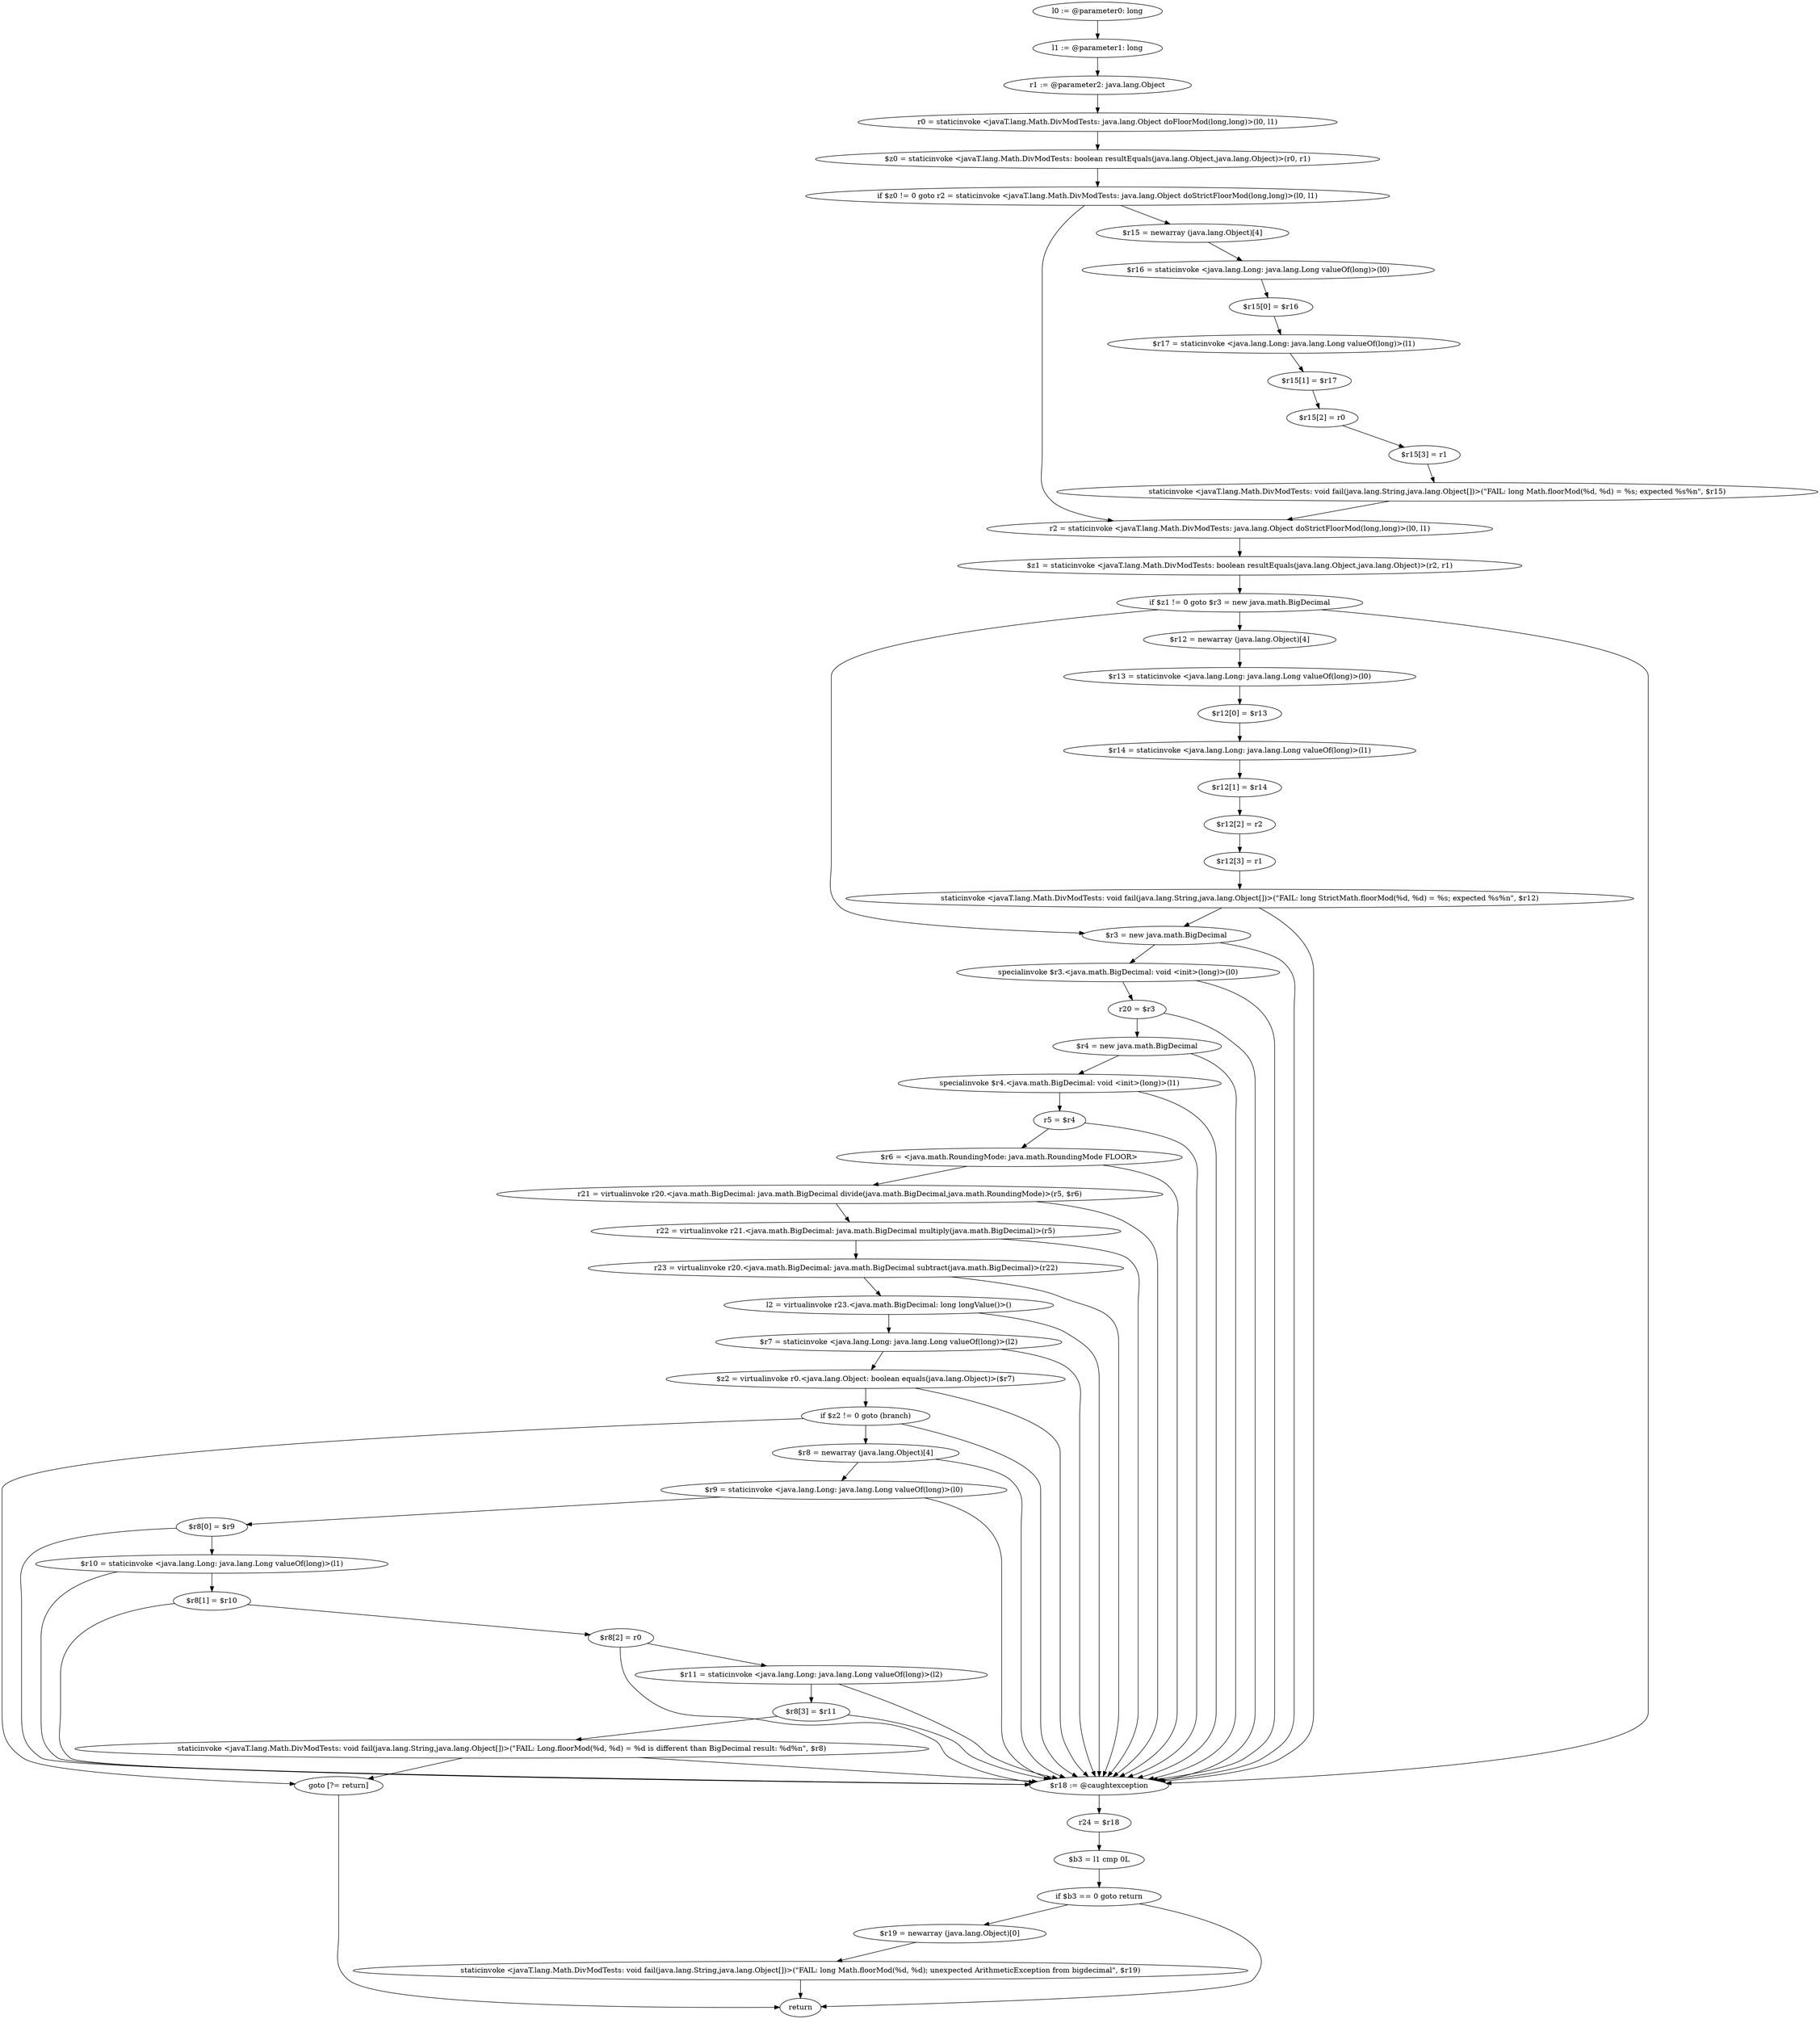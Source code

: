 digraph "unitGraph" {
    "l0 := @parameter0: long"
    "l1 := @parameter1: long"
    "r1 := @parameter2: java.lang.Object"
    "r0 = staticinvoke <javaT.lang.Math.DivModTests: java.lang.Object doFloorMod(long,long)>(l0, l1)"
    "$z0 = staticinvoke <javaT.lang.Math.DivModTests: boolean resultEquals(java.lang.Object,java.lang.Object)>(r0, r1)"
    "if $z0 != 0 goto r2 = staticinvoke <javaT.lang.Math.DivModTests: java.lang.Object doStrictFloorMod(long,long)>(l0, l1)"
    "$r15 = newarray (java.lang.Object)[4]"
    "$r16 = staticinvoke <java.lang.Long: java.lang.Long valueOf(long)>(l0)"
    "$r15[0] = $r16"
    "$r17 = staticinvoke <java.lang.Long: java.lang.Long valueOf(long)>(l1)"
    "$r15[1] = $r17"
    "$r15[2] = r0"
    "$r15[3] = r1"
    "staticinvoke <javaT.lang.Math.DivModTests: void fail(java.lang.String,java.lang.Object[])>(\"FAIL: long Math.floorMod(%d, %d) = %s; expected %s%n\", $r15)"
    "r2 = staticinvoke <javaT.lang.Math.DivModTests: java.lang.Object doStrictFloorMod(long,long)>(l0, l1)"
    "$z1 = staticinvoke <javaT.lang.Math.DivModTests: boolean resultEquals(java.lang.Object,java.lang.Object)>(r2, r1)"
    "if $z1 != 0 goto $r3 = new java.math.BigDecimal"
    "$r12 = newarray (java.lang.Object)[4]"
    "$r13 = staticinvoke <java.lang.Long: java.lang.Long valueOf(long)>(l0)"
    "$r12[0] = $r13"
    "$r14 = staticinvoke <java.lang.Long: java.lang.Long valueOf(long)>(l1)"
    "$r12[1] = $r14"
    "$r12[2] = r2"
    "$r12[3] = r1"
    "staticinvoke <javaT.lang.Math.DivModTests: void fail(java.lang.String,java.lang.Object[])>(\"FAIL: long StrictMath.floorMod(%d, %d) = %s; expected %s%n\", $r12)"
    "$r3 = new java.math.BigDecimal"
    "specialinvoke $r3.<java.math.BigDecimal: void <init>(long)>(l0)"
    "r20 = $r3"
    "$r4 = new java.math.BigDecimal"
    "specialinvoke $r4.<java.math.BigDecimal: void <init>(long)>(l1)"
    "r5 = $r4"
    "$r6 = <java.math.RoundingMode: java.math.RoundingMode FLOOR>"
    "r21 = virtualinvoke r20.<java.math.BigDecimal: java.math.BigDecimal divide(java.math.BigDecimal,java.math.RoundingMode)>(r5, $r6)"
    "r22 = virtualinvoke r21.<java.math.BigDecimal: java.math.BigDecimal multiply(java.math.BigDecimal)>(r5)"
    "r23 = virtualinvoke r20.<java.math.BigDecimal: java.math.BigDecimal subtract(java.math.BigDecimal)>(r22)"
    "l2 = virtualinvoke r23.<java.math.BigDecimal: long longValue()>()"
    "$r7 = staticinvoke <java.lang.Long: java.lang.Long valueOf(long)>(l2)"
    "$z2 = virtualinvoke r0.<java.lang.Object: boolean equals(java.lang.Object)>($r7)"
    "if $z2 != 0 goto (branch)"
    "$r8 = newarray (java.lang.Object)[4]"
    "$r9 = staticinvoke <java.lang.Long: java.lang.Long valueOf(long)>(l0)"
    "$r8[0] = $r9"
    "$r10 = staticinvoke <java.lang.Long: java.lang.Long valueOf(long)>(l1)"
    "$r8[1] = $r10"
    "$r8[2] = r0"
    "$r11 = staticinvoke <java.lang.Long: java.lang.Long valueOf(long)>(l2)"
    "$r8[3] = $r11"
    "staticinvoke <javaT.lang.Math.DivModTests: void fail(java.lang.String,java.lang.Object[])>(\"FAIL: Long.floorMod(%d, %d) = %d is different than BigDecimal result: %d%n\", $r8)"
    "goto [?= return]"
    "$r18 := @caughtexception"
    "r24 = $r18"
    "$b3 = l1 cmp 0L"
    "if $b3 == 0 goto return"
    "$r19 = newarray (java.lang.Object)[0]"
    "staticinvoke <javaT.lang.Math.DivModTests: void fail(java.lang.String,java.lang.Object[])>(\"FAIL: long Math.floorMod(%d, %d); unexpected ArithmeticException from bigdecimal\", $r19)"
    "return"
    "l0 := @parameter0: long"->"l1 := @parameter1: long";
    "l1 := @parameter1: long"->"r1 := @parameter2: java.lang.Object";
    "r1 := @parameter2: java.lang.Object"->"r0 = staticinvoke <javaT.lang.Math.DivModTests: java.lang.Object doFloorMod(long,long)>(l0, l1)";
    "r0 = staticinvoke <javaT.lang.Math.DivModTests: java.lang.Object doFloorMod(long,long)>(l0, l1)"->"$z0 = staticinvoke <javaT.lang.Math.DivModTests: boolean resultEquals(java.lang.Object,java.lang.Object)>(r0, r1)";
    "$z0 = staticinvoke <javaT.lang.Math.DivModTests: boolean resultEquals(java.lang.Object,java.lang.Object)>(r0, r1)"->"if $z0 != 0 goto r2 = staticinvoke <javaT.lang.Math.DivModTests: java.lang.Object doStrictFloorMod(long,long)>(l0, l1)";
    "if $z0 != 0 goto r2 = staticinvoke <javaT.lang.Math.DivModTests: java.lang.Object doStrictFloorMod(long,long)>(l0, l1)"->"$r15 = newarray (java.lang.Object)[4]";
    "if $z0 != 0 goto r2 = staticinvoke <javaT.lang.Math.DivModTests: java.lang.Object doStrictFloorMod(long,long)>(l0, l1)"->"r2 = staticinvoke <javaT.lang.Math.DivModTests: java.lang.Object doStrictFloorMod(long,long)>(l0, l1)";
    "$r15 = newarray (java.lang.Object)[4]"->"$r16 = staticinvoke <java.lang.Long: java.lang.Long valueOf(long)>(l0)";
    "$r16 = staticinvoke <java.lang.Long: java.lang.Long valueOf(long)>(l0)"->"$r15[0] = $r16";
    "$r15[0] = $r16"->"$r17 = staticinvoke <java.lang.Long: java.lang.Long valueOf(long)>(l1)";
    "$r17 = staticinvoke <java.lang.Long: java.lang.Long valueOf(long)>(l1)"->"$r15[1] = $r17";
    "$r15[1] = $r17"->"$r15[2] = r0";
    "$r15[2] = r0"->"$r15[3] = r1";
    "$r15[3] = r1"->"staticinvoke <javaT.lang.Math.DivModTests: void fail(java.lang.String,java.lang.Object[])>(\"FAIL: long Math.floorMod(%d, %d) = %s; expected %s%n\", $r15)";
    "staticinvoke <javaT.lang.Math.DivModTests: void fail(java.lang.String,java.lang.Object[])>(\"FAIL: long Math.floorMod(%d, %d) = %s; expected %s%n\", $r15)"->"r2 = staticinvoke <javaT.lang.Math.DivModTests: java.lang.Object doStrictFloorMod(long,long)>(l0, l1)";
    "r2 = staticinvoke <javaT.lang.Math.DivModTests: java.lang.Object doStrictFloorMod(long,long)>(l0, l1)"->"$z1 = staticinvoke <javaT.lang.Math.DivModTests: boolean resultEquals(java.lang.Object,java.lang.Object)>(r2, r1)";
    "$z1 = staticinvoke <javaT.lang.Math.DivModTests: boolean resultEquals(java.lang.Object,java.lang.Object)>(r2, r1)"->"if $z1 != 0 goto $r3 = new java.math.BigDecimal";
    "if $z1 != 0 goto $r3 = new java.math.BigDecimal"->"$r12 = newarray (java.lang.Object)[4]";
    "if $z1 != 0 goto $r3 = new java.math.BigDecimal"->"$r3 = new java.math.BigDecimal";
    "if $z1 != 0 goto $r3 = new java.math.BigDecimal"->"$r18 := @caughtexception";
    "$r12 = newarray (java.lang.Object)[4]"->"$r13 = staticinvoke <java.lang.Long: java.lang.Long valueOf(long)>(l0)";
    "$r13 = staticinvoke <java.lang.Long: java.lang.Long valueOf(long)>(l0)"->"$r12[0] = $r13";
    "$r12[0] = $r13"->"$r14 = staticinvoke <java.lang.Long: java.lang.Long valueOf(long)>(l1)";
    "$r14 = staticinvoke <java.lang.Long: java.lang.Long valueOf(long)>(l1)"->"$r12[1] = $r14";
    "$r12[1] = $r14"->"$r12[2] = r2";
    "$r12[2] = r2"->"$r12[3] = r1";
    "$r12[3] = r1"->"staticinvoke <javaT.lang.Math.DivModTests: void fail(java.lang.String,java.lang.Object[])>(\"FAIL: long StrictMath.floorMod(%d, %d) = %s; expected %s%n\", $r12)";
    "staticinvoke <javaT.lang.Math.DivModTests: void fail(java.lang.String,java.lang.Object[])>(\"FAIL: long StrictMath.floorMod(%d, %d) = %s; expected %s%n\", $r12)"->"$r3 = new java.math.BigDecimal";
    "staticinvoke <javaT.lang.Math.DivModTests: void fail(java.lang.String,java.lang.Object[])>(\"FAIL: long StrictMath.floorMod(%d, %d) = %s; expected %s%n\", $r12)"->"$r18 := @caughtexception";
    "$r3 = new java.math.BigDecimal"->"specialinvoke $r3.<java.math.BigDecimal: void <init>(long)>(l0)";
    "$r3 = new java.math.BigDecimal"->"$r18 := @caughtexception";
    "specialinvoke $r3.<java.math.BigDecimal: void <init>(long)>(l0)"->"r20 = $r3";
    "specialinvoke $r3.<java.math.BigDecimal: void <init>(long)>(l0)"->"$r18 := @caughtexception";
    "r20 = $r3"->"$r4 = new java.math.BigDecimal";
    "r20 = $r3"->"$r18 := @caughtexception";
    "$r4 = new java.math.BigDecimal"->"specialinvoke $r4.<java.math.BigDecimal: void <init>(long)>(l1)";
    "$r4 = new java.math.BigDecimal"->"$r18 := @caughtexception";
    "specialinvoke $r4.<java.math.BigDecimal: void <init>(long)>(l1)"->"r5 = $r4";
    "specialinvoke $r4.<java.math.BigDecimal: void <init>(long)>(l1)"->"$r18 := @caughtexception";
    "r5 = $r4"->"$r6 = <java.math.RoundingMode: java.math.RoundingMode FLOOR>";
    "r5 = $r4"->"$r18 := @caughtexception";
    "$r6 = <java.math.RoundingMode: java.math.RoundingMode FLOOR>"->"r21 = virtualinvoke r20.<java.math.BigDecimal: java.math.BigDecimal divide(java.math.BigDecimal,java.math.RoundingMode)>(r5, $r6)";
    "$r6 = <java.math.RoundingMode: java.math.RoundingMode FLOOR>"->"$r18 := @caughtexception";
    "r21 = virtualinvoke r20.<java.math.BigDecimal: java.math.BigDecimal divide(java.math.BigDecimal,java.math.RoundingMode)>(r5, $r6)"->"r22 = virtualinvoke r21.<java.math.BigDecimal: java.math.BigDecimal multiply(java.math.BigDecimal)>(r5)";
    "r21 = virtualinvoke r20.<java.math.BigDecimal: java.math.BigDecimal divide(java.math.BigDecimal,java.math.RoundingMode)>(r5, $r6)"->"$r18 := @caughtexception";
    "r22 = virtualinvoke r21.<java.math.BigDecimal: java.math.BigDecimal multiply(java.math.BigDecimal)>(r5)"->"r23 = virtualinvoke r20.<java.math.BigDecimal: java.math.BigDecimal subtract(java.math.BigDecimal)>(r22)";
    "r22 = virtualinvoke r21.<java.math.BigDecimal: java.math.BigDecimal multiply(java.math.BigDecimal)>(r5)"->"$r18 := @caughtexception";
    "r23 = virtualinvoke r20.<java.math.BigDecimal: java.math.BigDecimal subtract(java.math.BigDecimal)>(r22)"->"l2 = virtualinvoke r23.<java.math.BigDecimal: long longValue()>()";
    "r23 = virtualinvoke r20.<java.math.BigDecimal: java.math.BigDecimal subtract(java.math.BigDecimal)>(r22)"->"$r18 := @caughtexception";
    "l2 = virtualinvoke r23.<java.math.BigDecimal: long longValue()>()"->"$r7 = staticinvoke <java.lang.Long: java.lang.Long valueOf(long)>(l2)";
    "l2 = virtualinvoke r23.<java.math.BigDecimal: long longValue()>()"->"$r18 := @caughtexception";
    "$r7 = staticinvoke <java.lang.Long: java.lang.Long valueOf(long)>(l2)"->"$z2 = virtualinvoke r0.<java.lang.Object: boolean equals(java.lang.Object)>($r7)";
    "$r7 = staticinvoke <java.lang.Long: java.lang.Long valueOf(long)>(l2)"->"$r18 := @caughtexception";
    "$z2 = virtualinvoke r0.<java.lang.Object: boolean equals(java.lang.Object)>($r7)"->"if $z2 != 0 goto (branch)";
    "$z2 = virtualinvoke r0.<java.lang.Object: boolean equals(java.lang.Object)>($r7)"->"$r18 := @caughtexception";
    "if $z2 != 0 goto (branch)"->"$r8 = newarray (java.lang.Object)[4]";
    "if $z2 != 0 goto (branch)"->"goto [?= return]";
    "if $z2 != 0 goto (branch)"->"$r18 := @caughtexception";
    "$r8 = newarray (java.lang.Object)[4]"->"$r9 = staticinvoke <java.lang.Long: java.lang.Long valueOf(long)>(l0)";
    "$r8 = newarray (java.lang.Object)[4]"->"$r18 := @caughtexception";
    "$r9 = staticinvoke <java.lang.Long: java.lang.Long valueOf(long)>(l0)"->"$r8[0] = $r9";
    "$r9 = staticinvoke <java.lang.Long: java.lang.Long valueOf(long)>(l0)"->"$r18 := @caughtexception";
    "$r8[0] = $r9"->"$r10 = staticinvoke <java.lang.Long: java.lang.Long valueOf(long)>(l1)";
    "$r8[0] = $r9"->"$r18 := @caughtexception";
    "$r10 = staticinvoke <java.lang.Long: java.lang.Long valueOf(long)>(l1)"->"$r8[1] = $r10";
    "$r10 = staticinvoke <java.lang.Long: java.lang.Long valueOf(long)>(l1)"->"$r18 := @caughtexception";
    "$r8[1] = $r10"->"$r8[2] = r0";
    "$r8[1] = $r10"->"$r18 := @caughtexception";
    "$r8[2] = r0"->"$r11 = staticinvoke <java.lang.Long: java.lang.Long valueOf(long)>(l2)";
    "$r8[2] = r0"->"$r18 := @caughtexception";
    "$r11 = staticinvoke <java.lang.Long: java.lang.Long valueOf(long)>(l2)"->"$r8[3] = $r11";
    "$r11 = staticinvoke <java.lang.Long: java.lang.Long valueOf(long)>(l2)"->"$r18 := @caughtexception";
    "$r8[3] = $r11"->"staticinvoke <javaT.lang.Math.DivModTests: void fail(java.lang.String,java.lang.Object[])>(\"FAIL: Long.floorMod(%d, %d) = %d is different than BigDecimal result: %d%n\", $r8)";
    "$r8[3] = $r11"->"$r18 := @caughtexception";
    "staticinvoke <javaT.lang.Math.DivModTests: void fail(java.lang.String,java.lang.Object[])>(\"FAIL: Long.floorMod(%d, %d) = %d is different than BigDecimal result: %d%n\", $r8)"->"goto [?= return]";
    "staticinvoke <javaT.lang.Math.DivModTests: void fail(java.lang.String,java.lang.Object[])>(\"FAIL: Long.floorMod(%d, %d) = %d is different than BigDecimal result: %d%n\", $r8)"->"$r18 := @caughtexception";
    "goto [?= return]"->"return";
    "$r18 := @caughtexception"->"r24 = $r18";
    "r24 = $r18"->"$b3 = l1 cmp 0L";
    "$b3 = l1 cmp 0L"->"if $b3 == 0 goto return";
    "if $b3 == 0 goto return"->"$r19 = newarray (java.lang.Object)[0]";
    "if $b3 == 0 goto return"->"return";
    "$r19 = newarray (java.lang.Object)[0]"->"staticinvoke <javaT.lang.Math.DivModTests: void fail(java.lang.String,java.lang.Object[])>(\"FAIL: long Math.floorMod(%d, %d); unexpected ArithmeticException from bigdecimal\", $r19)";
    "staticinvoke <javaT.lang.Math.DivModTests: void fail(java.lang.String,java.lang.Object[])>(\"FAIL: long Math.floorMod(%d, %d); unexpected ArithmeticException from bigdecimal\", $r19)"->"return";
}
